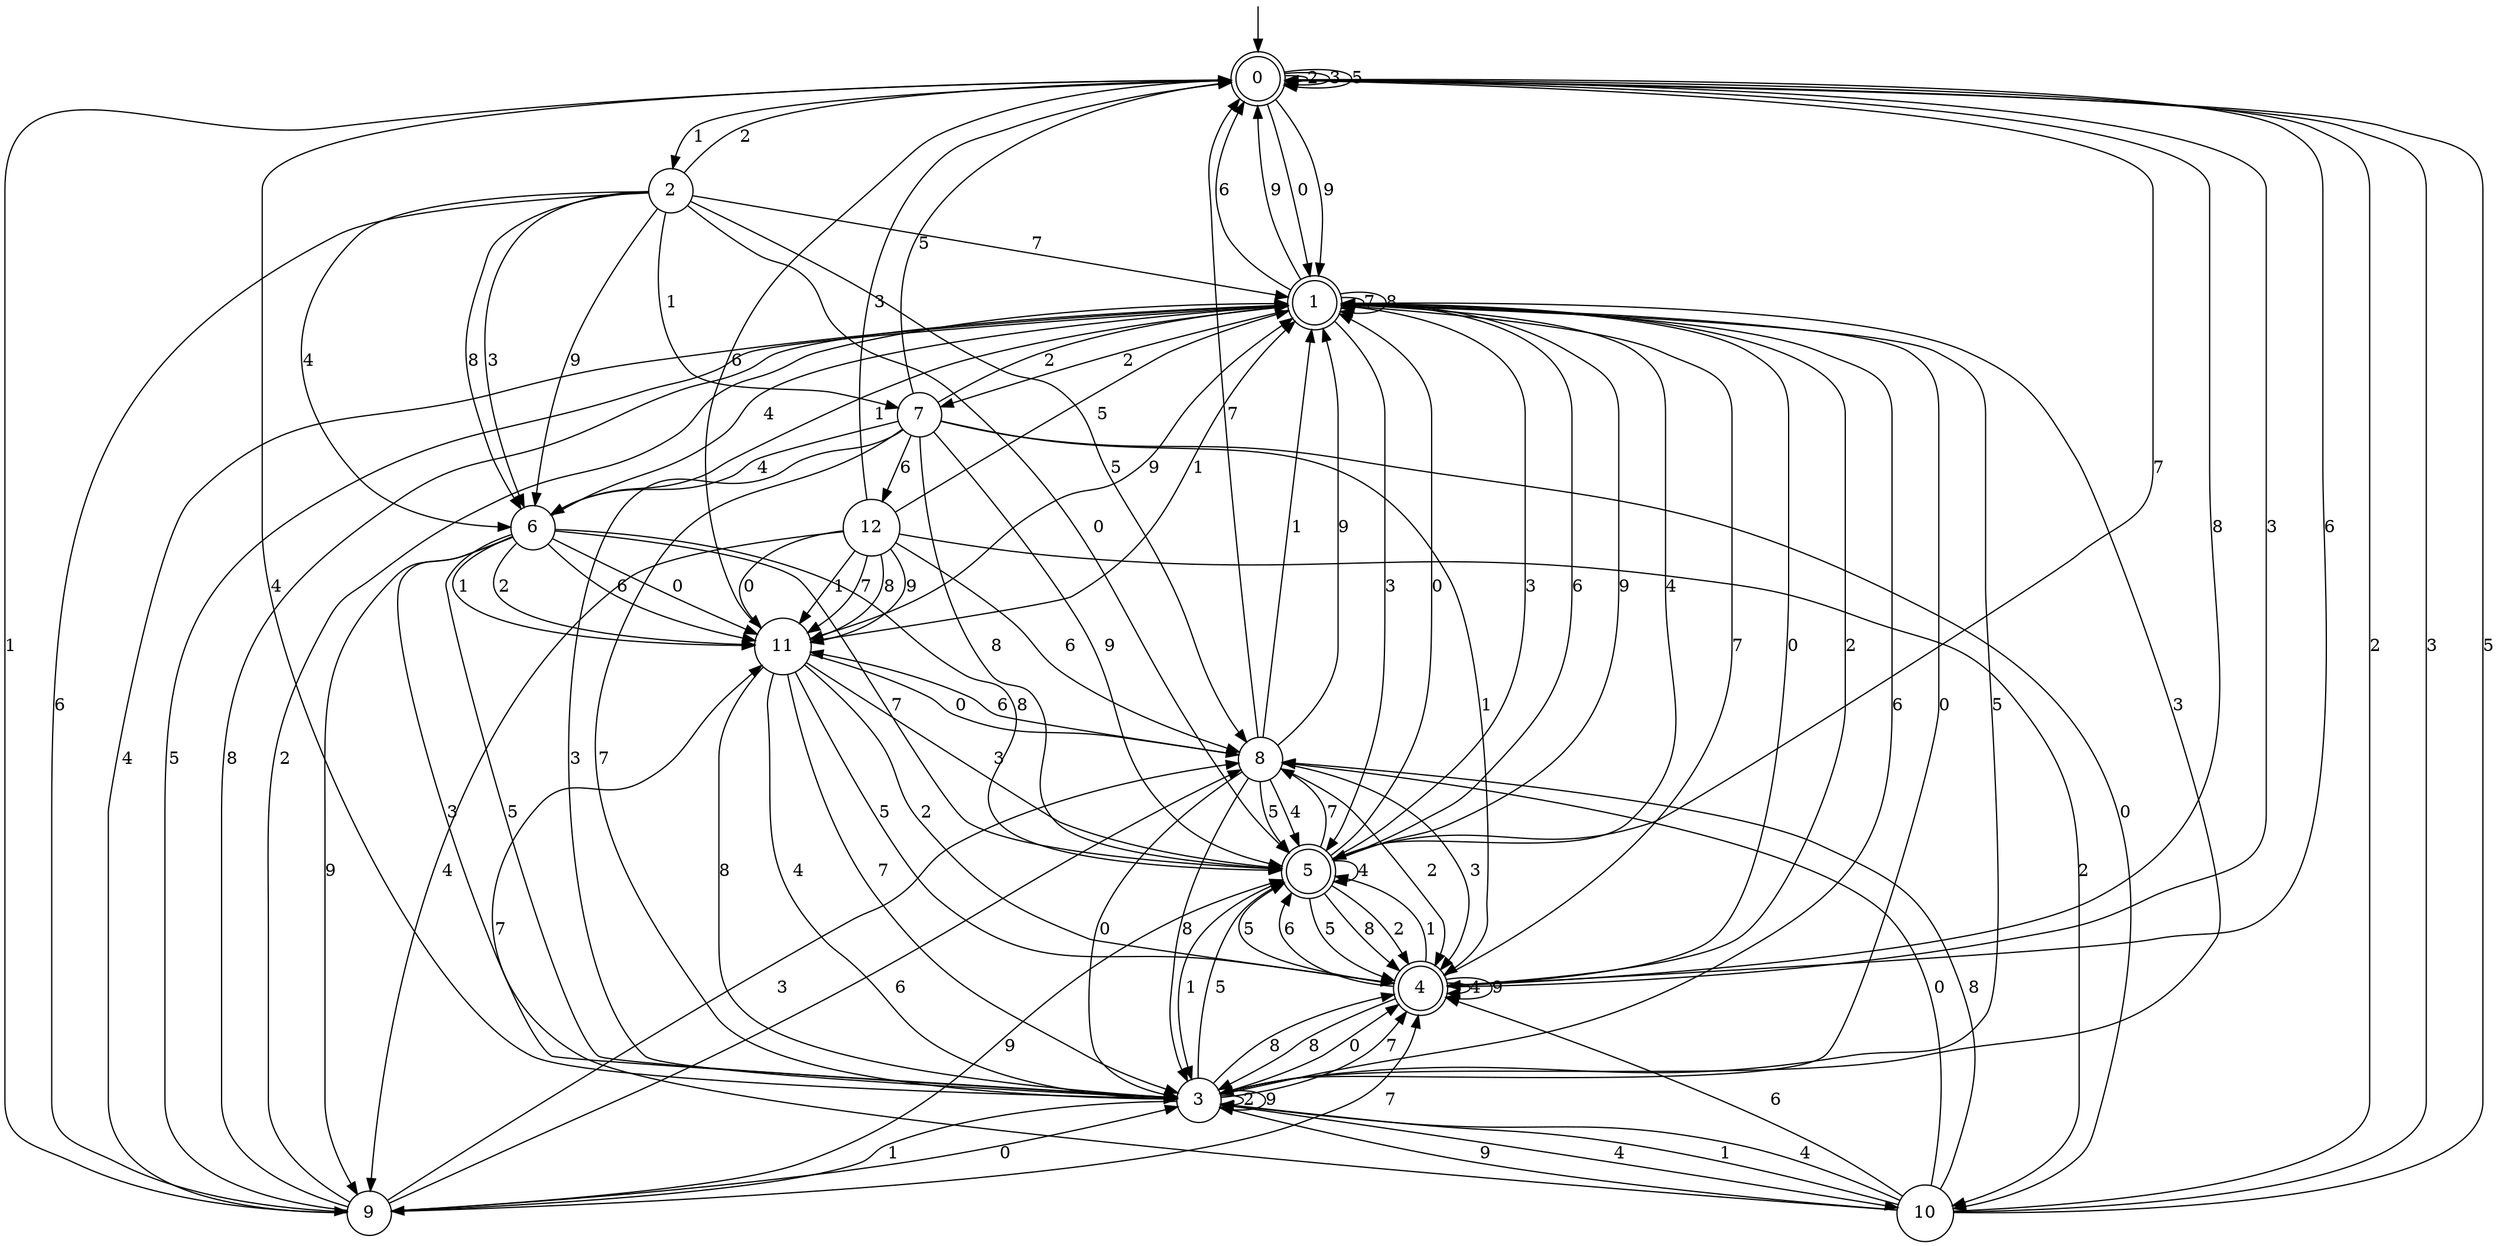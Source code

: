 digraph g {

	s0 [shape="doublecircle" label="0"];
	s1 [shape="doublecircle" label="1"];
	s2 [shape="circle" label="2"];
	s3 [shape="circle" label="3"];
	s4 [shape="doublecircle" label="4"];
	s5 [shape="doublecircle" label="5"];
	s6 [shape="circle" label="6"];
	s7 [shape="circle" label="7"];
	s8 [shape="circle" label="8"];
	s9 [shape="circle" label="9"];
	s10 [shape="circle" label="10"];
	s11 [shape="circle" label="11"];
	s12 [shape="circle" label="12"];
	s0 -> s1 [label="0"];
	s0 -> s2 [label="1"];
	s0 -> s0 [label="2"];
	s0 -> s0 [label="3"];
	s0 -> s3 [label="4"];
	s0 -> s0 [label="5"];
	s0 -> s4 [label="6"];
	s0 -> s5 [label="7"];
	s0 -> s4 [label="8"];
	s0 -> s1 [label="9"];
	s1 -> s3 [label="0"];
	s1 -> s6 [label="1"];
	s1 -> s7 [label="2"];
	s1 -> s5 [label="3"];
	s1 -> s5 [label="4"];
	s1 -> s3 [label="5"];
	s1 -> s0 [label="6"];
	s1 -> s1 [label="7"];
	s1 -> s1 [label="8"];
	s1 -> s0 [label="9"];
	s2 -> s5 [label="0"];
	s2 -> s7 [label="1"];
	s2 -> s0 [label="2"];
	s2 -> s6 [label="3"];
	s2 -> s6 [label="4"];
	s2 -> s8 [label="5"];
	s2 -> s9 [label="6"];
	s2 -> s1 [label="7"];
	s2 -> s6 [label="8"];
	s2 -> s6 [label="9"];
	s3 -> s4 [label="0"];
	s3 -> s9 [label="1"];
	s3 -> s3 [label="2"];
	s3 -> s1 [label="3"];
	s3 -> s10 [label="4"];
	s3 -> s5 [label="5"];
	s3 -> s1 [label="6"];
	s3 -> s4 [label="7"];
	s3 -> s4 [label="8"];
	s3 -> s3 [label="9"];
	s4 -> s1 [label="0"];
	s4 -> s5 [label="1"];
	s4 -> s1 [label="2"];
	s4 -> s0 [label="3"];
	s4 -> s4 [label="4"];
	s4 -> s5 [label="5"];
	s4 -> s5 [label="6"];
	s4 -> s1 [label="7"];
	s4 -> s3 [label="8"];
	s4 -> s4 [label="9"];
	s5 -> s1 [label="0"];
	s5 -> s3 [label="1"];
	s5 -> s4 [label="2"];
	s5 -> s1 [label="3"];
	s5 -> s5 [label="4"];
	s5 -> s4 [label="5"];
	s5 -> s1 [label="6"];
	s5 -> s8 [label="7"];
	s5 -> s4 [label="8"];
	s5 -> s1 [label="9"];
	s6 -> s11 [label="0"];
	s6 -> s11 [label="1"];
	s6 -> s11 [label="2"];
	s6 -> s3 [label="3"];
	s6 -> s1 [label="4"];
	s6 -> s3 [label="5"];
	s6 -> s11 [label="6"];
	s6 -> s5 [label="7"];
	s6 -> s5 [label="8"];
	s6 -> s9 [label="9"];
	s7 -> s10 [label="0"];
	s7 -> s4 [label="1"];
	s7 -> s1 [label="2"];
	s7 -> s3 [label="3"];
	s7 -> s6 [label="4"];
	s7 -> s0 [label="5"];
	s7 -> s12 [label="6"];
	s7 -> s3 [label="7"];
	s7 -> s5 [label="8"];
	s7 -> s5 [label="9"];
	s8 -> s3 [label="0"];
	s8 -> s1 [label="1"];
	s8 -> s4 [label="2"];
	s8 -> s4 [label="3"];
	s8 -> s5 [label="4"];
	s8 -> s5 [label="5"];
	s8 -> s11 [label="6"];
	s8 -> s0 [label="7"];
	s8 -> s3 [label="8"];
	s8 -> s1 [label="9"];
	s9 -> s3 [label="0"];
	s9 -> s0 [label="1"];
	s9 -> s1 [label="2"];
	s9 -> s8 [label="3"];
	s9 -> s1 [label="4"];
	s9 -> s1 [label="5"];
	s9 -> s8 [label="6"];
	s9 -> s4 [label="7"];
	s9 -> s1 [label="8"];
	s9 -> s5 [label="9"];
	s10 -> s8 [label="0"];
	s10 -> s3 [label="1"];
	s10 -> s0 [label="2"];
	s10 -> s0 [label="3"];
	s10 -> s3 [label="4"];
	s10 -> s0 [label="5"];
	s10 -> s4 [label="6"];
	s10 -> s11 [label="7"];
	s10 -> s8 [label="8"];
	s10 -> s3 [label="9"];
	s11 -> s8 [label="0"];
	s11 -> s1 [label="1"];
	s11 -> s4 [label="2"];
	s11 -> s5 [label="3"];
	s11 -> s3 [label="4"];
	s11 -> s4 [label="5"];
	s11 -> s0 [label="6"];
	s11 -> s3 [label="7"];
	s11 -> s3 [label="8"];
	s11 -> s1 [label="9"];
	s12 -> s11 [label="0"];
	s12 -> s11 [label="1"];
	s12 -> s10 [label="2"];
	s12 -> s0 [label="3"];
	s12 -> s9 [label="4"];
	s12 -> s1 [label="5"];
	s12 -> s8 [label="6"];
	s12 -> s11 [label="7"];
	s12 -> s11 [label="8"];
	s12 -> s11 [label="9"];

__start0 [label="" shape="none" width="0" height="0"];
__start0 -> s0;

}
